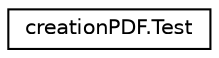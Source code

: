 digraph "Graphical Class Hierarchy"
{
 // LATEX_PDF_SIZE
  edge [fontname="Helvetica",fontsize="10",labelfontname="Helvetica",labelfontsize="10"];
  node [fontname="Helvetica",fontsize="10",shape=record];
  rankdir="LR";
  Node0 [label="creationPDF.Test",height=0.2,width=0.4,color="black", fillcolor="white", style="filled",URL="$classcreation_p_d_f_1_1_test.html",tooltip=" "];
}
